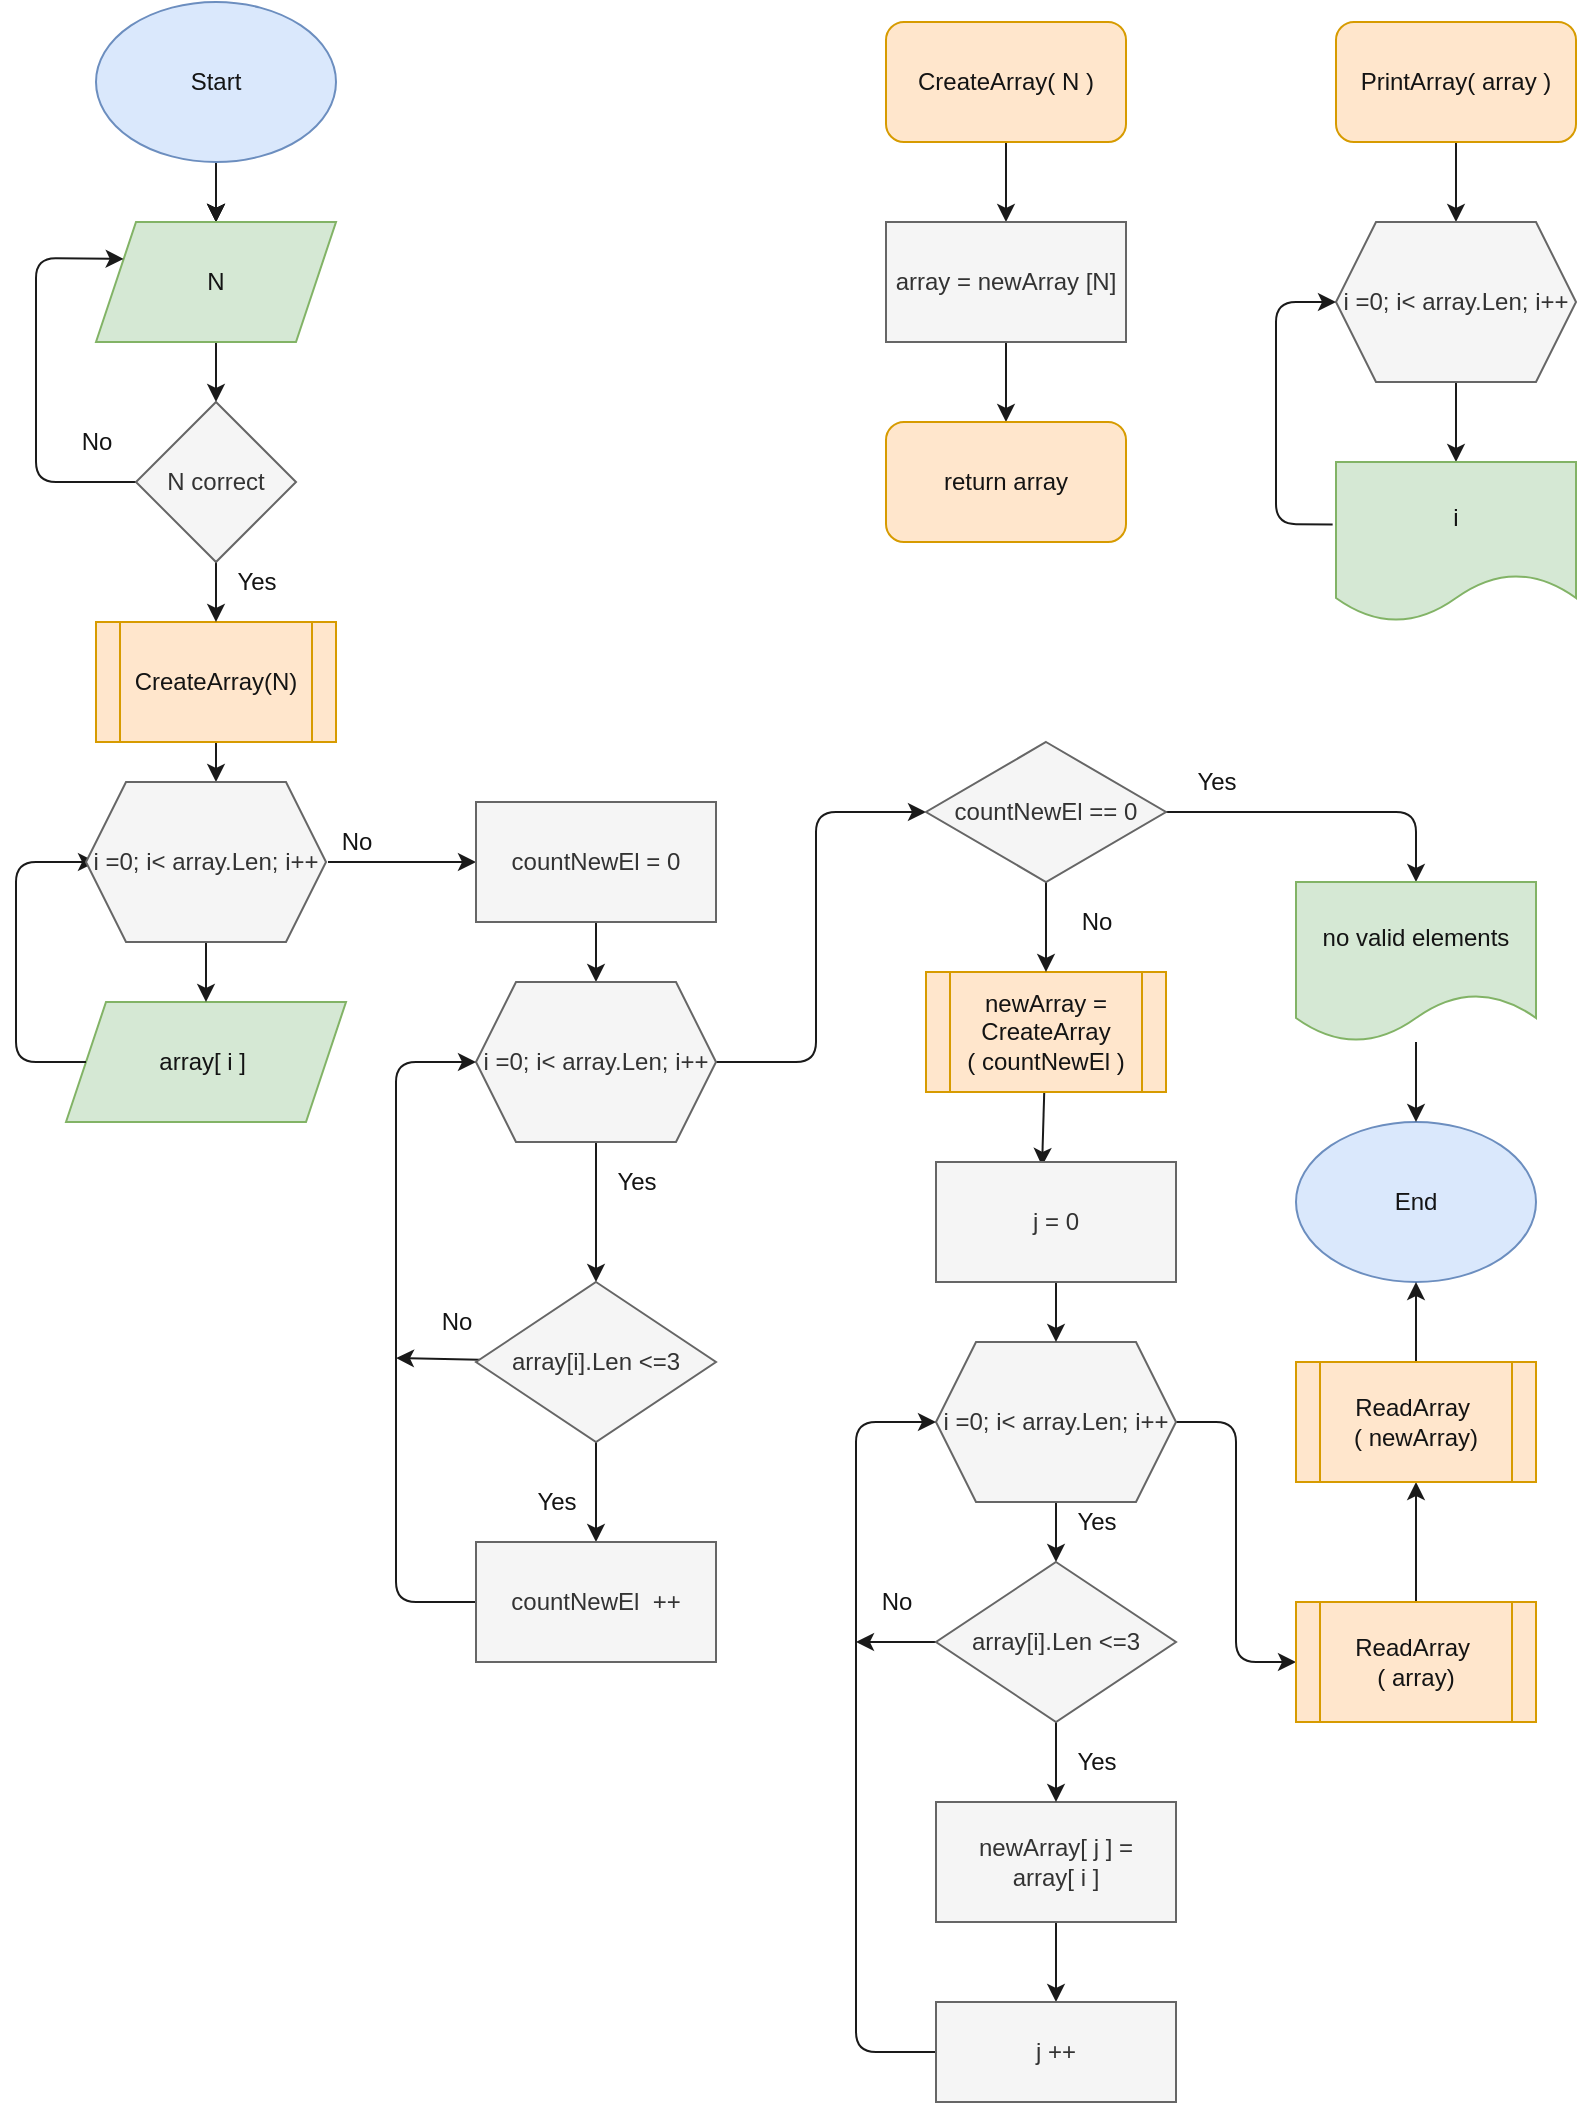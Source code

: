 <mxfile>
    <diagram id="oc7l5IYD56ZEyAZq3uZG" name="Страница 1">
        <mxGraphModel dx="690" dy="403" grid="1" gridSize="10" guides="1" tooltips="1" connect="1" arrows="1" fold="1" page="1" pageScale="1" pageWidth="827" pageHeight="1169" background="#ffffff" math="0" shadow="0">
            <root>
                <mxCell id="0"/>
                <mxCell id="1" parent="0"/>
                <mxCell id="5" value="" style="edgeStyle=none;html=1;fontColor=#141414;" parent="1" source="2" target="4" edge="1">
                    <mxGeometry relative="1" as="geometry"/>
                </mxCell>
                <mxCell id="6" style="edgeStyle=none;html=1;entryX=0.5;entryY=0;entryDx=0;entryDy=0;fontColor=#141414;" parent="1" source="2" target="4" edge="1">
                    <mxGeometry relative="1" as="geometry"/>
                </mxCell>
                <mxCell id="7" style="edgeStyle=none;html=1;fontColor=#141414;strokeColor=#1A1A1A;" parent="1" source="2" edge="1">
                    <mxGeometry relative="1" as="geometry">
                        <mxPoint x="140" y="150" as="targetPoint"/>
                    </mxGeometry>
                </mxCell>
                <mxCell id="2" value="&lt;font color=&quot;#141414&quot;&gt;Start&lt;/font&gt;" style="ellipse;whiteSpace=wrap;html=1;fillColor=#dae8fc;strokeColor=#6c8ebf;" parent="1" vertex="1">
                    <mxGeometry x="80" y="40" width="120" height="80" as="geometry"/>
                </mxCell>
                <mxCell id="13" style="edgeStyle=none;html=1;fontColor=#141414;strokeColor=#1A1A1A;" parent="1" source="4" edge="1">
                    <mxGeometry relative="1" as="geometry">
                        <mxPoint x="140" y="240" as="targetPoint"/>
                    </mxGeometry>
                </mxCell>
                <mxCell id="4" value="&lt;font color=&quot;#141414&quot;&gt;N&lt;/font&gt;" style="shape=parallelogram;perimeter=parallelogramPerimeter;whiteSpace=wrap;html=1;fixedSize=1;fillColor=#d5e8d4;strokeColor=#82b366;" parent="1" vertex="1">
                    <mxGeometry x="80" y="150" width="120" height="60" as="geometry"/>
                </mxCell>
                <mxCell id="9" style="edgeStyle=none;html=1;fontColor=#141414;strokeColor=#1A1A1A;" parent="1" source="8" edge="1">
                    <mxGeometry relative="1" as="geometry">
                        <mxPoint x="535" y="150" as="targetPoint"/>
                    </mxGeometry>
                </mxCell>
                <mxCell id="8" value="&lt;font color=&quot;#141414&quot;&gt;CreateArray( N )&lt;/font&gt;" style="rounded=1;whiteSpace=wrap;html=1;fillColor=#ffe6cc;strokeColor=#d79b00;" parent="1" vertex="1">
                    <mxGeometry x="475" y="50" width="120" height="60" as="geometry"/>
                </mxCell>
                <mxCell id="11" style="edgeStyle=none;html=1;fontColor=#141414;strokeColor=#1A1A1A;" parent="1" source="10" edge="1">
                    <mxGeometry relative="1" as="geometry">
                        <mxPoint x="535" y="250" as="targetPoint"/>
                    </mxGeometry>
                </mxCell>
                <mxCell id="10" value="array = newArray [N]" style="rounded=0;whiteSpace=wrap;html=1;fontColor=#333333;fillColor=#f5f5f5;strokeColor=#666666;" parent="1" vertex="1">
                    <mxGeometry x="475" y="150" width="120" height="60" as="geometry"/>
                </mxCell>
                <mxCell id="12" value="&lt;font color=&quot;#141414&quot;&gt;return array&lt;/font&gt;" style="rounded=1;whiteSpace=wrap;html=1;fillColor=#ffe6cc;strokeColor=#d79b00;" parent="1" vertex="1">
                    <mxGeometry x="475" y="250" width="120" height="60" as="geometry"/>
                </mxCell>
                <mxCell id="15" style="edgeStyle=none;html=1;fontColor=#141414;strokeColor=#1A1A1A;" parent="1" source="14" edge="1">
                    <mxGeometry relative="1" as="geometry">
                        <mxPoint x="140" y="430" as="targetPoint"/>
                    </mxGeometry>
                </mxCell>
                <mxCell id="14" value="&lt;font color=&quot;#141414&quot;&gt;CreateArray(N)&lt;/font&gt;" style="shape=process;whiteSpace=wrap;html=1;backgroundOutline=1;fillColor=#ffe6cc;strokeColor=#d79b00;" parent="1" vertex="1">
                    <mxGeometry x="80" y="350" width="120" height="60" as="geometry"/>
                </mxCell>
                <mxCell id="29" style="edgeStyle=none;html=1;exitX=0.033;exitY=1;exitDx=0;exitDy=0;fontColor=#141414;strokeColor=#1A1A1A;entryX=0;entryY=0.5;entryDx=0;entryDy=0;exitPerimeter=0;" parent="1" source="95" edge="1" target="41">
                    <mxGeometry relative="1" as="geometry">
                        <mxPoint x="240" y="470" as="targetPoint"/>
                        <mxPoint x="180" y="530" as="sourcePoint"/>
                    </mxGeometry>
                </mxCell>
                <mxCell id="22" value="&lt;font color=&quot;#141414&quot;&gt;array[ i ]&amp;nbsp;&lt;br&gt;&lt;/font&gt;" style="shape=parallelogram;perimeter=parallelogramPerimeter;whiteSpace=wrap;html=1;fixedSize=1;fillColor=#d5e8d4;strokeColor=#82b366;" parent="1" vertex="1">
                    <mxGeometry x="65" y="540" width="140" height="60" as="geometry"/>
                </mxCell>
                <mxCell id="27" style="edgeStyle=none;html=1;entryX=0;entryY=0.5;entryDx=0;entryDy=0;fontColor=#141414;strokeColor=#1A1A1A;exitX=0;exitY=0.5;exitDx=0;exitDy=0;" parent="1" source="22" edge="1">
                    <mxGeometry relative="1" as="geometry">
                        <Array as="points">
                            <mxPoint x="40" y="570"/>
                            <mxPoint x="40" y="470"/>
                        </Array>
                        <mxPoint x="60.0" y="650.0" as="sourcePoint"/>
                        <mxPoint x="80" y="470" as="targetPoint"/>
                    </mxGeometry>
                </mxCell>
                <mxCell id="85" style="edgeStyle=none;html=1;entryX=0.5;entryY=0;entryDx=0;entryDy=0;strokeColor=#1A1A1A;" edge="1" parent="1" source="41" target="43">
                    <mxGeometry relative="1" as="geometry"/>
                </mxCell>
                <mxCell id="41" value="countNewEl = 0" style="rounded=0;whiteSpace=wrap;html=1;fontColor=#333333;fillColor=#f5f5f5;strokeColor=#666666;" parent="1" vertex="1">
                    <mxGeometry x="270" y="440" width="120" height="60" as="geometry"/>
                </mxCell>
                <mxCell id="44" style="edgeStyle=none;html=1;exitX=0.5;exitY=1;exitDx=0;exitDy=0;fontColor=#141414;strokeColor=#1A1A1A;entryX=0.5;entryY=0;entryDx=0;entryDy=0;" parent="1" source="43" edge="1" target="46">
                    <mxGeometry relative="1" as="geometry">
                        <mxPoint x="300" y="630" as="targetPoint"/>
                    </mxGeometry>
                </mxCell>
                <mxCell id="116" style="edgeStyle=none;html=1;entryX=0;entryY=0.5;entryDx=0;entryDy=0;fontSize=12;fontColor=#141414;strokeColor=#1A1A1A;exitX=1;exitY=0.5;exitDx=0;exitDy=0;" edge="1" parent="1" source="43" target="125">
                    <mxGeometry relative="1" as="geometry">
                        <Array as="points">
                            <mxPoint x="440" y="570"/>
                            <mxPoint x="440" y="445"/>
                        </Array>
                    </mxGeometry>
                </mxCell>
                <mxCell id="43" value="i =0; i&amp;lt; array.Len; i++" style="shape=hexagon;perimeter=hexagonPerimeter2;whiteSpace=wrap;html=1;fixedSize=1;fontColor=#333333;fillColor=#f5f5f5;strokeColor=#666666;" parent="1" vertex="1">
                    <mxGeometry x="270" y="530" width="120" height="80" as="geometry"/>
                </mxCell>
                <mxCell id="49" value="" style="edgeStyle=none;html=1;fontColor=#141414;strokeColor=#1A1A1A;" parent="1" source="46" target="48" edge="1">
                    <mxGeometry relative="1" as="geometry"/>
                </mxCell>
                <mxCell id="83" style="edgeStyle=none;html=1;strokeColor=#1A1A1A;" edge="1" parent="1" source="46">
                    <mxGeometry relative="1" as="geometry">
                        <mxPoint x="230" y="718" as="targetPoint"/>
                    </mxGeometry>
                </mxCell>
                <mxCell id="46" value="array[i].Len &amp;lt;=3" style="rhombus;whiteSpace=wrap;html=1;fillColor=#f5f5f5;strokeColor=#666666;fontColor=#333333;" parent="1" vertex="1">
                    <mxGeometry x="270" y="680" width="120" height="80" as="geometry"/>
                </mxCell>
                <mxCell id="50" style="edgeStyle=none;html=1;entryX=0;entryY=0.5;entryDx=0;entryDy=0;fontColor=#141414;strokeColor=#1A1A1A;exitX=0;exitY=0.5;exitDx=0;exitDy=0;" parent="1" target="43" edge="1" source="48">
                    <mxGeometry relative="1" as="geometry">
                        <mxPoint x="240" y="850" as="sourcePoint"/>
                        <Array as="points">
                            <mxPoint x="230" y="840"/>
                            <mxPoint x="230" y="730"/>
                            <mxPoint x="230" y="570"/>
                        </Array>
                    </mxGeometry>
                </mxCell>
                <mxCell id="48" value="&lt;span&gt;countNewEl&amp;nbsp; ++&lt;/span&gt;" style="whiteSpace=wrap;html=1;fillColor=#f5f5f5;strokeColor=#666666;fontColor=#333333;" parent="1" vertex="1">
                    <mxGeometry x="270" y="810" width="120" height="60" as="geometry"/>
                </mxCell>
                <mxCell id="51" value="Yes" style="text;html=1;align=center;verticalAlign=middle;resizable=0;points=[];autosize=1;strokeColor=none;fillColor=none;fontColor=#141414;" parent="1" vertex="1">
                    <mxGeometry x="290" y="780" width="40" height="20" as="geometry"/>
                </mxCell>
                <mxCell id="128" style="edgeStyle=none;html=1;entryX=0.442;entryY=0.033;entryDx=0;entryDy=0;entryPerimeter=0;fontSize=12;fontColor=#141414;strokeColor=#1A1A1A;" edge="1" parent="1" source="56" target="62">
                    <mxGeometry relative="1" as="geometry"/>
                </mxCell>
                <mxCell id="56" value="&lt;font color=&quot;#141414&quot;&gt;newArray = CreateArray&lt;br&gt;( countNewEl )&lt;/font&gt;" style="shape=process;whiteSpace=wrap;html=1;backgroundOutline=1;fillColor=#ffe6cc;strokeColor=#d79b00;" parent="1" vertex="1">
                    <mxGeometry x="495" y="525" width="120" height="60" as="geometry"/>
                </mxCell>
                <mxCell id="60" style="edgeStyle=none;html=1;entryX=0.5;entryY=0;entryDx=0;entryDy=0;fontColor=#141414;strokeColor=#1A1A1A;" parent="1" source="58" edge="1">
                    <mxGeometry relative="1" as="geometry">
                        <mxPoint x="560" y="820" as="targetPoint"/>
                    </mxGeometry>
                </mxCell>
                <mxCell id="93" style="edgeStyle=none;html=1;entryX=0;entryY=0.5;entryDx=0;entryDy=0;fontColor=#141414;strokeColor=#1A1A1A;exitX=1;exitY=0.5;exitDx=0;exitDy=0;" edge="1" parent="1" source="58" target="79">
                    <mxGeometry relative="1" as="geometry">
                        <Array as="points">
                            <mxPoint x="650" y="750"/>
                            <mxPoint x="650" y="870"/>
                        </Array>
                    </mxGeometry>
                </mxCell>
                <mxCell id="58" value="i =0; i&amp;lt; array.Len; i++" style="shape=hexagon;perimeter=hexagonPerimeter2;whiteSpace=wrap;html=1;fixedSize=1;fontColor=#333333;fillColor=#f5f5f5;strokeColor=#666666;" parent="1" vertex="1">
                    <mxGeometry x="500" y="710" width="120" height="80" as="geometry"/>
                </mxCell>
                <mxCell id="87" style="edgeStyle=none;html=1;entryX=0.5;entryY=0;entryDx=0;entryDy=0;fontColor=#141414;strokeColor=#1A1A1A;" edge="1" parent="1" source="62" target="58">
                    <mxGeometry relative="1" as="geometry"/>
                </mxCell>
                <mxCell id="62" value="j = 0" style="whiteSpace=wrap;html=1;fillColor=#f5f5f5;strokeColor=#666666;fontColor=#333333;" parent="1" vertex="1">
                    <mxGeometry x="500" y="620" width="120" height="60" as="geometry"/>
                </mxCell>
                <mxCell id="71" style="edgeStyle=none;html=1;entryX=0.5;entryY=0;entryDx=0;entryDy=0;fontColor=#141414;strokeColor=#1A1A1A;" parent="1" source="66" target="69" edge="1">
                    <mxGeometry relative="1" as="geometry"/>
                </mxCell>
                <mxCell id="66" value="&lt;span&gt;newArray[ j ] = &lt;br&gt;array[ i ]&lt;/span&gt;" style="whiteSpace=wrap;html=1;fillColor=#f5f5f5;strokeColor=#666666;fontColor=#333333;" parent="1" vertex="1">
                    <mxGeometry x="500" y="940" width="120" height="60" as="geometry"/>
                </mxCell>
                <mxCell id="70" style="edgeStyle=none;html=1;exitX=0;exitY=0.5;exitDx=0;exitDy=0;entryX=0;entryY=0.5;entryDx=0;entryDy=0;fontColor=#141414;strokeColor=#1A1A1A;" parent="1" source="69" target="58" edge="1">
                    <mxGeometry relative="1" as="geometry">
                        <Array as="points">
                            <mxPoint x="460" y="1065"/>
                            <mxPoint x="460" y="750"/>
                        </Array>
                    </mxGeometry>
                </mxCell>
                <mxCell id="69" value="j ++" style="whiteSpace=wrap;html=1;fillColor=#f5f5f5;strokeColor=#666666;fontColor=#333333;" parent="1" vertex="1">
                    <mxGeometry x="500" y="1040" width="120" height="50" as="geometry"/>
                </mxCell>
                <mxCell id="73" style="edgeStyle=none;html=1;fontColor=#141414;strokeColor=#1A1A1A;" parent="1" source="72" edge="1">
                    <mxGeometry relative="1" as="geometry">
                        <mxPoint x="760" y="150.0" as="targetPoint"/>
                    </mxGeometry>
                </mxCell>
                <mxCell id="72" value="&lt;font color=&quot;#141414&quot;&gt;PrintArray( array )&lt;/font&gt;" style="rounded=1;whiteSpace=wrap;html=1;fillColor=#ffe6cc;strokeColor=#d79b00;" parent="1" vertex="1">
                    <mxGeometry x="700" y="50" width="120" height="60" as="geometry"/>
                </mxCell>
                <mxCell id="75" style="edgeStyle=none;html=1;fontColor=#141414;strokeColor=#1A1A1A;" parent="1" source="74" target="76" edge="1">
                    <mxGeometry relative="1" as="geometry">
                        <mxPoint x="760" y="270" as="targetPoint"/>
                    </mxGeometry>
                </mxCell>
                <mxCell id="74" value="i =0; i&amp;lt; array.Len; i++" style="shape=hexagon;perimeter=hexagonPerimeter2;whiteSpace=wrap;html=1;fixedSize=1;fontColor=#333333;fillColor=#f5f5f5;strokeColor=#666666;" parent="1" vertex="1">
                    <mxGeometry x="700" y="150" width="120" height="80" as="geometry"/>
                </mxCell>
                <mxCell id="77" style="edgeStyle=none;html=1;fontColor=#141414;strokeColor=#1A1A1A;entryX=0;entryY=0.5;entryDx=0;entryDy=0;exitX=-0.014;exitY=0.39;exitDx=0;exitDy=0;exitPerimeter=0;" parent="1" source="76" target="74" edge="1">
                    <mxGeometry relative="1" as="geometry">
                        <mxPoint x="660" y="310" as="targetPoint"/>
                        <Array as="points">
                            <mxPoint x="670" y="301"/>
                            <mxPoint x="670" y="190"/>
                        </Array>
                    </mxGeometry>
                </mxCell>
                <mxCell id="76" value="&lt;font color=&quot;#141414&quot;&gt;i&lt;/font&gt;" style="shape=document;whiteSpace=wrap;html=1;boundedLbl=1;fillColor=#d5e8d4;strokeColor=#82b366;" parent="1" vertex="1">
                    <mxGeometry x="700" y="270" width="120" height="80" as="geometry"/>
                </mxCell>
                <mxCell id="134" style="edgeStyle=none;html=1;entryX=0.5;entryY=1;entryDx=0;entryDy=0;fontSize=12;fontColor=#141414;strokeColor=#1A1A1A;" edge="1" parent="1" source="79" target="117">
                    <mxGeometry relative="1" as="geometry"/>
                </mxCell>
                <mxCell id="79" value="&lt;font color=&quot;#141414&quot;&gt;ReadArray&amp;nbsp;&lt;br&gt;( array)&lt;/font&gt;" style="shape=process;whiteSpace=wrap;html=1;backgroundOutline=1;fillColor=#ffe6cc;strokeColor=#d79b00;" parent="1" vertex="1">
                    <mxGeometry x="680" y="840" width="120" height="60" as="geometry"/>
                </mxCell>
                <mxCell id="81" value="&lt;font color=&quot;#141414&quot;&gt;End&lt;/font&gt;" style="ellipse;whiteSpace=wrap;html=1;fillColor=#dae8fc;strokeColor=#6c8ebf;" parent="1" vertex="1">
                    <mxGeometry x="680" y="600" width="120" height="80" as="geometry"/>
                </mxCell>
                <mxCell id="86" value="&lt;font color=&quot;#141414&quot;&gt;No&lt;/font&gt;" style="text;html=1;align=center;verticalAlign=middle;resizable=0;points=[];autosize=1;strokeColor=none;fillColor=none;" vertex="1" parent="1">
                    <mxGeometry x="245" y="690" width="30" height="20" as="geometry"/>
                </mxCell>
                <mxCell id="89" style="edgeStyle=none;html=1;entryX=0.5;entryY=0;entryDx=0;entryDy=0;fontColor=#141414;strokeColor=#1A1A1A;" edge="1" parent="1" source="88" target="66">
                    <mxGeometry relative="1" as="geometry"/>
                </mxCell>
                <mxCell id="90" style="edgeStyle=none;html=1;fontColor=#141414;strokeColor=#1A1A1A;" edge="1" parent="1" source="88">
                    <mxGeometry relative="1" as="geometry">
                        <mxPoint x="460" y="860" as="targetPoint"/>
                    </mxGeometry>
                </mxCell>
                <mxCell id="88" value="array[i].Len &amp;lt;=3" style="rhombus;whiteSpace=wrap;html=1;fillColor=#f5f5f5;strokeColor=#666666;fontColor=#333333;" vertex="1" parent="1">
                    <mxGeometry x="500" y="820" width="120" height="80" as="geometry"/>
                </mxCell>
                <mxCell id="91" value="No" style="text;html=1;align=center;verticalAlign=middle;resizable=0;points=[];autosize=1;strokeColor=none;fillColor=none;fontColor=#141414;" vertex="1" parent="1">
                    <mxGeometry x="465" y="830" width="30" height="20" as="geometry"/>
                </mxCell>
                <mxCell id="92" value="Yes" style="text;html=1;align=center;verticalAlign=middle;resizable=0;points=[];autosize=1;strokeColor=none;fillColor=none;fontColor=#141414;" vertex="1" parent="1">
                    <mxGeometry x="560" y="910" width="40" height="20" as="geometry"/>
                </mxCell>
                <mxCell id="95" value="No" style="text;html=1;align=center;verticalAlign=middle;resizable=0;points=[];autosize=1;strokeColor=none;fillColor=none;fontColor=#141414;" vertex="1" parent="1">
                    <mxGeometry x="195" y="450" width="30" height="20" as="geometry"/>
                </mxCell>
                <mxCell id="97" value="Yes" style="text;html=1;align=center;verticalAlign=middle;resizable=0;points=[];autosize=1;strokeColor=none;fillColor=none;fontColor=#141414;" vertex="1" parent="1">
                    <mxGeometry x="330" y="620" width="40" height="20" as="geometry"/>
                </mxCell>
                <mxCell id="98" value="Yes" style="text;html=1;align=center;verticalAlign=middle;resizable=0;points=[];autosize=1;strokeColor=none;fillColor=none;fontColor=#141414;" vertex="1" parent="1">
                    <mxGeometry x="560" y="790" width="40" height="20" as="geometry"/>
                </mxCell>
                <mxCell id="109" style="edgeStyle=none;html=1;exitX=0;exitY=0.5;exitDx=0;exitDy=0;entryX=0;entryY=0.25;entryDx=0;entryDy=0;fontSize=12;fontColor=#141414;strokeColor=#1A1A1A;" edge="1" parent="1" source="108" target="4">
                    <mxGeometry relative="1" as="geometry">
                        <Array as="points">
                            <mxPoint x="50" y="280"/>
                            <mxPoint x="50" y="168"/>
                        </Array>
                    </mxGeometry>
                </mxCell>
                <mxCell id="111" style="edgeStyle=none;html=1;entryX=0.5;entryY=0;entryDx=0;entryDy=0;fontSize=12;fontColor=#141414;strokeColor=#1A1A1A;" edge="1" parent="1" source="108" target="14">
                    <mxGeometry relative="1" as="geometry"/>
                </mxCell>
                <mxCell id="108" value="N correct" style="rhombus;whiteSpace=wrap;html=1;fontColor=#333333;fillColor=#f5f5f5;strokeColor=#666666;" vertex="1" parent="1">
                    <mxGeometry x="100" y="240" width="80" height="80" as="geometry"/>
                </mxCell>
                <mxCell id="110" value="No" style="text;html=1;align=center;verticalAlign=middle;resizable=0;points=[];autosize=1;strokeColor=none;fillColor=none;fontSize=12;fontColor=#141414;" vertex="1" parent="1">
                    <mxGeometry x="65" y="250" width="30" height="20" as="geometry"/>
                </mxCell>
                <mxCell id="112" value="Yes" style="text;html=1;align=center;verticalAlign=middle;resizable=0;points=[];autosize=1;strokeColor=none;fillColor=none;fontSize=12;fontColor=#141414;" vertex="1" parent="1">
                    <mxGeometry x="140" y="320" width="40" height="20" as="geometry"/>
                </mxCell>
                <mxCell id="115" style="edgeStyle=none;html=1;entryX=0.5;entryY=0;entryDx=0;entryDy=0;fontSize=12;fontColor=#141414;strokeColor=#1A1A1A;" edge="1" parent="1" source="113" target="22">
                    <mxGeometry relative="1" as="geometry"/>
                </mxCell>
                <mxCell id="113" value="i =0; i&amp;lt; array.Len; i++" style="shape=hexagon;perimeter=hexagonPerimeter2;whiteSpace=wrap;html=1;fixedSize=1;fontColor=#333333;fillColor=#f5f5f5;strokeColor=#666666;" vertex="1" parent="1">
                    <mxGeometry x="75" y="430" width="120" height="80" as="geometry"/>
                </mxCell>
                <mxCell id="133" style="edgeStyle=none;html=1;exitX=0.5;exitY=0;exitDx=0;exitDy=0;entryX=0.5;entryY=1;entryDx=0;entryDy=0;fontSize=12;fontColor=#141414;strokeColor=#1A1A1A;" edge="1" parent="1" source="117" target="81">
                    <mxGeometry relative="1" as="geometry"/>
                </mxCell>
                <mxCell id="117" value="&lt;font color=&quot;#141414&quot;&gt;ReadArray&amp;nbsp;&lt;br&gt;( newArray)&lt;/font&gt;" style="shape=process;whiteSpace=wrap;html=1;backgroundOutline=1;fillColor=#ffe6cc;strokeColor=#d79b00;" vertex="1" parent="1">
                    <mxGeometry x="680" y="720" width="120" height="60" as="geometry"/>
                </mxCell>
                <mxCell id="126" style="edgeStyle=none;html=1;entryX=0.5;entryY=0;entryDx=0;entryDy=0;fontSize=12;fontColor=#141414;strokeColor=#1A1A1A;" edge="1" parent="1" source="125" target="56">
                    <mxGeometry relative="1" as="geometry"/>
                </mxCell>
                <mxCell id="129" style="edgeStyle=none;html=1;exitX=1;exitY=0.5;exitDx=0;exitDy=0;fontSize=12;fontColor=#141414;strokeColor=#1A1A1A;entryX=0.5;entryY=0;entryDx=0;entryDy=0;" edge="1" parent="1" source="125" target="130">
                    <mxGeometry relative="1" as="geometry">
                        <mxPoint x="710" y="445" as="targetPoint"/>
                        <Array as="points">
                            <mxPoint x="740" y="445"/>
                        </Array>
                    </mxGeometry>
                </mxCell>
                <mxCell id="125" value="countNewEl == 0" style="rhombus;whiteSpace=wrap;html=1;fillColor=#f5f5f5;strokeColor=#666666;fontColor=#333333;" vertex="1" parent="1">
                    <mxGeometry x="495" y="410" width="120" height="70" as="geometry"/>
                </mxCell>
                <mxCell id="127" value="No" style="text;html=1;align=center;verticalAlign=middle;resizable=0;points=[];autosize=1;strokeColor=none;fillColor=none;fontSize=12;fontColor=#141414;" vertex="1" parent="1">
                    <mxGeometry x="565" y="490" width="30" height="20" as="geometry"/>
                </mxCell>
                <mxCell id="132" style="edgeStyle=none;html=1;entryX=0.5;entryY=0;entryDx=0;entryDy=0;fontSize=12;fontColor=#141414;strokeColor=#1A1A1A;" edge="1" parent="1" source="130" target="81">
                    <mxGeometry relative="1" as="geometry"/>
                </mxCell>
                <mxCell id="130" value="&lt;font color=&quot;#141414&quot;&gt;no valid elements&lt;/font&gt;" style="shape=document;whiteSpace=wrap;html=1;boundedLbl=1;fillColor=#d5e8d4;strokeColor=#82b366;" vertex="1" parent="1">
                    <mxGeometry x="680" y="480" width="120" height="80" as="geometry"/>
                </mxCell>
                <mxCell id="131" value="Yes" style="text;html=1;align=center;verticalAlign=middle;resizable=0;points=[];autosize=1;strokeColor=none;fillColor=none;fontSize=12;fontColor=#141414;" vertex="1" parent="1">
                    <mxGeometry x="620" y="420" width="40" height="20" as="geometry"/>
                </mxCell>
            </root>
        </mxGraphModel>
    </diagram>
</mxfile>